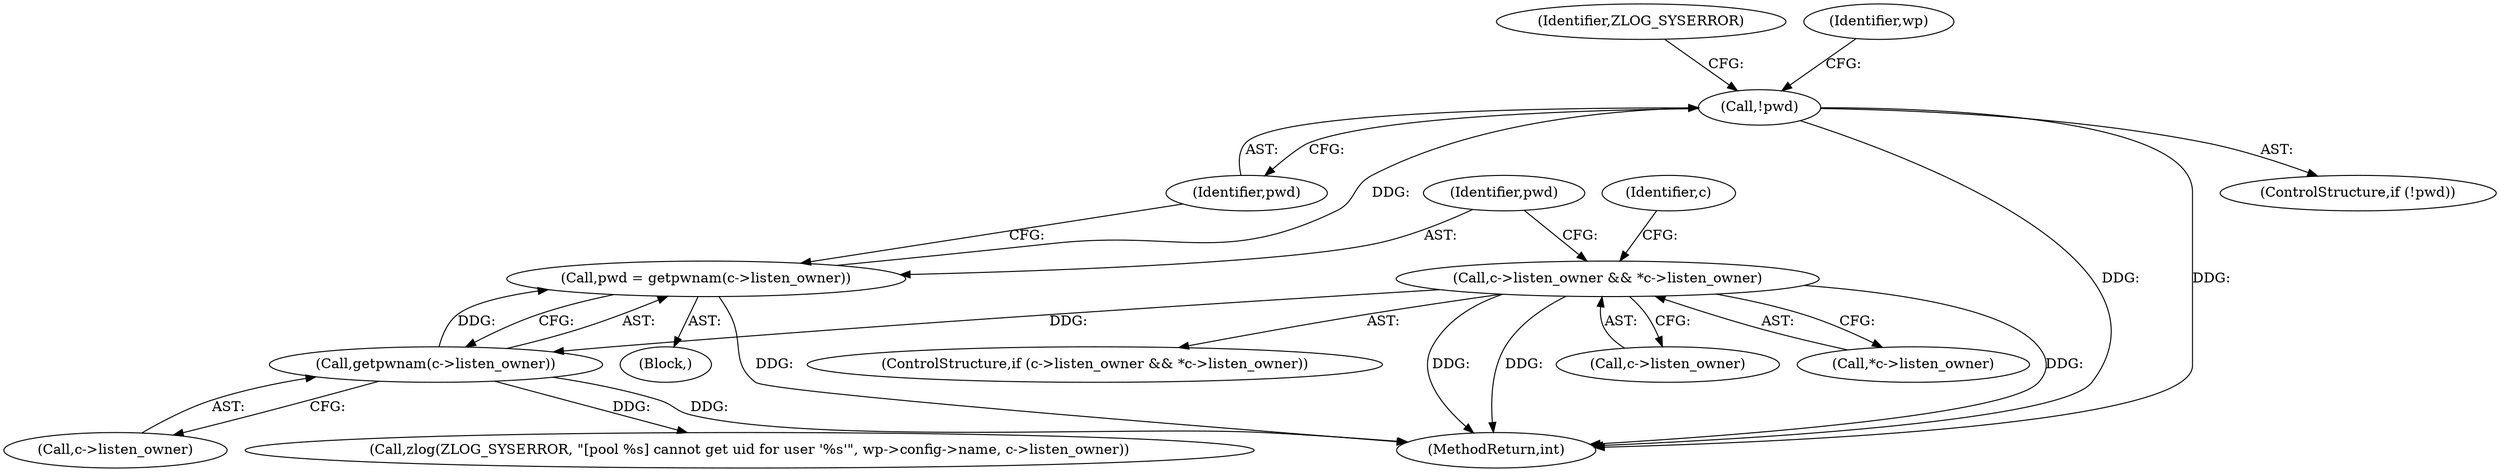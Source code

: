 digraph "0_php-src_35ceea928b12373a3b1e3eecdc32ed323223a40d@pointer" {
"1000153" [label="(Call,!pwd)"];
"1000146" [label="(Call,pwd = getpwnam(c->listen_owner))"];
"1000148" [label="(Call,getpwnam(c->listen_owner))"];
"1000136" [label="(Call,c->listen_owner && *c->listen_owner)"];
"1000154" [label="(Identifier,pwd)"];
"1000135" [label="(ControlStructure,if (c->listen_owner && *c->listen_owner))"];
"1000156" [label="(Call,zlog(ZLOG_SYSERROR, \"[pool %s] cannot get uid for user '%s'\", wp->config->name, c->listen_owner))"];
"1000148" [label="(Call,getpwnam(c->listen_owner))"];
"1000153" [label="(Call,!pwd)"];
"1000144" [label="(Block,)"];
"1000248" [label="(MethodReturn,int)"];
"1000152" [label="(ControlStructure,if (!pwd))"];
"1000147" [label="(Identifier,pwd)"];
"1000136" [label="(Call,c->listen_owner && *c->listen_owner)"];
"1000157" [label="(Identifier,ZLOG_SYSERROR)"];
"1000137" [label="(Call,c->listen_owner)"];
"1000140" [label="(Call,*c->listen_owner)"];
"1000149" [label="(Call,c->listen_owner)"];
"1000187" [label="(Identifier,c)"];
"1000172" [label="(Identifier,wp)"];
"1000146" [label="(Call,pwd = getpwnam(c->listen_owner))"];
"1000153" -> "1000152"  [label="AST: "];
"1000153" -> "1000154"  [label="CFG: "];
"1000154" -> "1000153"  [label="AST: "];
"1000157" -> "1000153"  [label="CFG: "];
"1000172" -> "1000153"  [label="CFG: "];
"1000153" -> "1000248"  [label="DDG: "];
"1000153" -> "1000248"  [label="DDG: "];
"1000146" -> "1000153"  [label="DDG: "];
"1000146" -> "1000144"  [label="AST: "];
"1000146" -> "1000148"  [label="CFG: "];
"1000147" -> "1000146"  [label="AST: "];
"1000148" -> "1000146"  [label="AST: "];
"1000154" -> "1000146"  [label="CFG: "];
"1000146" -> "1000248"  [label="DDG: "];
"1000148" -> "1000146"  [label="DDG: "];
"1000148" -> "1000149"  [label="CFG: "];
"1000149" -> "1000148"  [label="AST: "];
"1000148" -> "1000248"  [label="DDG: "];
"1000136" -> "1000148"  [label="DDG: "];
"1000148" -> "1000156"  [label="DDG: "];
"1000136" -> "1000135"  [label="AST: "];
"1000136" -> "1000137"  [label="CFG: "];
"1000136" -> "1000140"  [label="CFG: "];
"1000137" -> "1000136"  [label="AST: "];
"1000140" -> "1000136"  [label="AST: "];
"1000147" -> "1000136"  [label="CFG: "];
"1000187" -> "1000136"  [label="CFG: "];
"1000136" -> "1000248"  [label="DDG: "];
"1000136" -> "1000248"  [label="DDG: "];
"1000136" -> "1000248"  [label="DDG: "];
}
